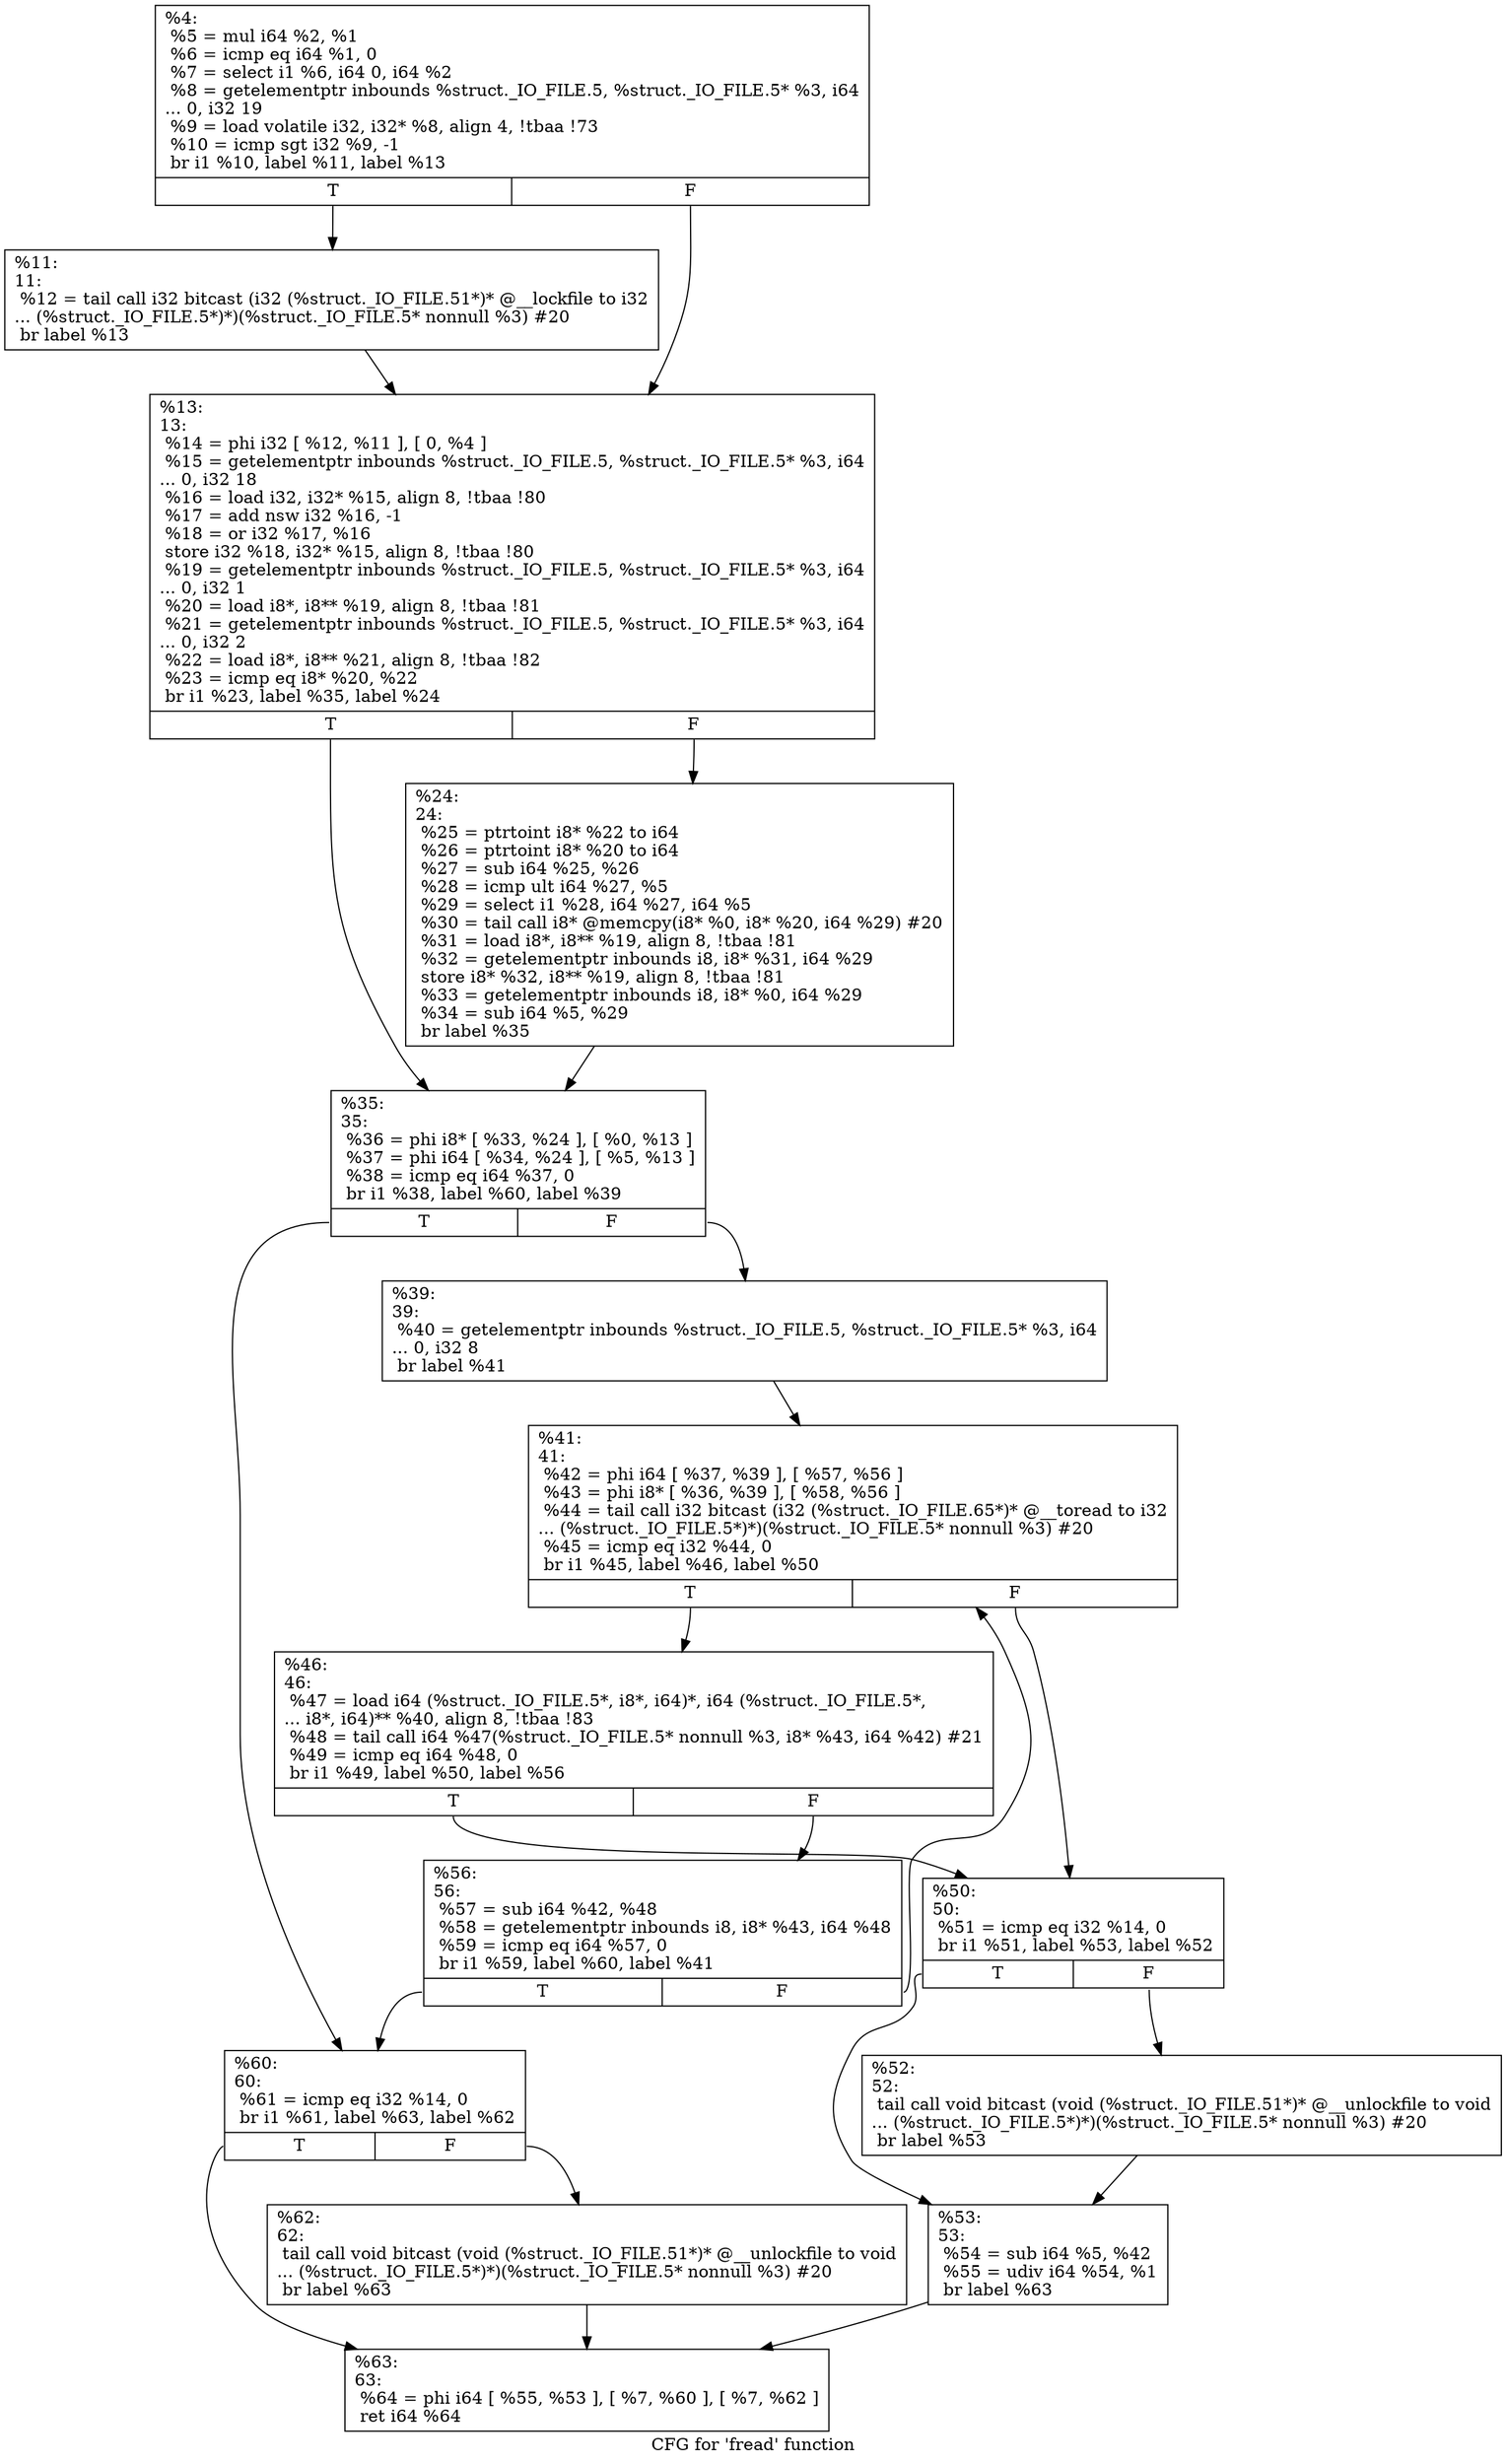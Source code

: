 digraph "CFG for 'fread' function" {
	label="CFG for 'fread' function";

	Node0x226c520 [shape=record,label="{%4:\l  %5 = mul i64 %2, %1\l  %6 = icmp eq i64 %1, 0\l  %7 = select i1 %6, i64 0, i64 %2\l  %8 = getelementptr inbounds %struct._IO_FILE.5, %struct._IO_FILE.5* %3, i64\l... 0, i32 19\l  %9 = load volatile i32, i32* %8, align 4, !tbaa !73\l  %10 = icmp sgt i32 %9, -1\l  br i1 %10, label %11, label %13\l|{<s0>T|<s1>F}}"];
	Node0x226c520:s0 -> Node0x2263ce0;
	Node0x226c520:s1 -> Node0x226e9d0;
	Node0x2263ce0 [shape=record,label="{%11:\l11:                                               \l  %12 = tail call i32 bitcast (i32 (%struct._IO_FILE.51*)* @__lockfile to i32\l... (%struct._IO_FILE.5*)*)(%struct._IO_FILE.5* nonnull %3) #20\l  br label %13\l}"];
	Node0x2263ce0 -> Node0x226e9d0;
	Node0x226e9d0 [shape=record,label="{%13:\l13:                                               \l  %14 = phi i32 [ %12, %11 ], [ 0, %4 ]\l  %15 = getelementptr inbounds %struct._IO_FILE.5, %struct._IO_FILE.5* %3, i64\l... 0, i32 18\l  %16 = load i32, i32* %15, align 8, !tbaa !80\l  %17 = add nsw i32 %16, -1\l  %18 = or i32 %17, %16\l  store i32 %18, i32* %15, align 8, !tbaa !80\l  %19 = getelementptr inbounds %struct._IO_FILE.5, %struct._IO_FILE.5* %3, i64\l... 0, i32 1\l  %20 = load i8*, i8** %19, align 8, !tbaa !81\l  %21 = getelementptr inbounds %struct._IO_FILE.5, %struct._IO_FILE.5* %3, i64\l... 0, i32 2\l  %22 = load i8*, i8** %21, align 8, !tbaa !82\l  %23 = icmp eq i8* %20, %22\l  br i1 %23, label %35, label %24\l|{<s0>T|<s1>F}}"];
	Node0x226e9d0:s0 -> Node0x226ea70;
	Node0x226e9d0:s1 -> Node0x226ea20;
	Node0x226ea20 [shape=record,label="{%24:\l24:                                               \l  %25 = ptrtoint i8* %22 to i64\l  %26 = ptrtoint i8* %20 to i64\l  %27 = sub i64 %25, %26\l  %28 = icmp ult i64 %27, %5\l  %29 = select i1 %28, i64 %27, i64 %5\l  %30 = tail call i8* @memcpy(i8* %0, i8* %20, i64 %29) #20\l  %31 = load i8*, i8** %19, align 8, !tbaa !81\l  %32 = getelementptr inbounds i8, i8* %31, i64 %29\l  store i8* %32, i8** %19, align 8, !tbaa !81\l  %33 = getelementptr inbounds i8, i8* %0, i64 %29\l  %34 = sub i64 %5, %29\l  br label %35\l}"];
	Node0x226ea20 -> Node0x226ea70;
	Node0x226ea70 [shape=record,label="{%35:\l35:                                               \l  %36 = phi i8* [ %33, %24 ], [ %0, %13 ]\l  %37 = phi i64 [ %34, %24 ], [ %5, %13 ]\l  %38 = icmp eq i64 %37, 0\l  br i1 %38, label %60, label %39\l|{<s0>T|<s1>F}}"];
	Node0x226ea70:s0 -> Node0x226ecf0;
	Node0x226ea70:s1 -> Node0x226eac0;
	Node0x226eac0 [shape=record,label="{%39:\l39:                                               \l  %40 = getelementptr inbounds %struct._IO_FILE.5, %struct._IO_FILE.5* %3, i64\l... 0, i32 8\l  br label %41\l}"];
	Node0x226eac0 -> Node0x226eb10;
	Node0x226eb10 [shape=record,label="{%41:\l41:                                               \l  %42 = phi i64 [ %37, %39 ], [ %57, %56 ]\l  %43 = phi i8* [ %36, %39 ], [ %58, %56 ]\l  %44 = tail call i32 bitcast (i32 (%struct._IO_FILE.65*)* @__toread to i32\l... (%struct._IO_FILE.5*)*)(%struct._IO_FILE.5* nonnull %3) #20\l  %45 = icmp eq i32 %44, 0\l  br i1 %45, label %46, label %50\l|{<s0>T|<s1>F}}"];
	Node0x226eb10:s0 -> Node0x226eb60;
	Node0x226eb10:s1 -> Node0x226ebb0;
	Node0x226eb60 [shape=record,label="{%46:\l46:                                               \l  %47 = load i64 (%struct._IO_FILE.5*, i8*, i64)*, i64 (%struct._IO_FILE.5*,\l... i8*, i64)** %40, align 8, !tbaa !83\l  %48 = tail call i64 %47(%struct._IO_FILE.5* nonnull %3, i8* %43, i64 %42) #21\l  %49 = icmp eq i64 %48, 0\l  br i1 %49, label %50, label %56\l|{<s0>T|<s1>F}}"];
	Node0x226eb60:s0 -> Node0x226ebb0;
	Node0x226eb60:s1 -> Node0x226eca0;
	Node0x226ebb0 [shape=record,label="{%50:\l50:                                               \l  %51 = icmp eq i32 %14, 0\l  br i1 %51, label %53, label %52\l|{<s0>T|<s1>F}}"];
	Node0x226ebb0:s0 -> Node0x226ec50;
	Node0x226ebb0:s1 -> Node0x226ec00;
	Node0x226ec00 [shape=record,label="{%52:\l52:                                               \l  tail call void bitcast (void (%struct._IO_FILE.51*)* @__unlockfile to void\l... (%struct._IO_FILE.5*)*)(%struct._IO_FILE.5* nonnull %3) #20\l  br label %53\l}"];
	Node0x226ec00 -> Node0x226ec50;
	Node0x226ec50 [shape=record,label="{%53:\l53:                                               \l  %54 = sub i64 %5, %42\l  %55 = udiv i64 %54, %1\l  br label %63\l}"];
	Node0x226ec50 -> Node0x226ed90;
	Node0x226eca0 [shape=record,label="{%56:\l56:                                               \l  %57 = sub i64 %42, %48\l  %58 = getelementptr inbounds i8, i8* %43, i64 %48\l  %59 = icmp eq i64 %57, 0\l  br i1 %59, label %60, label %41\l|{<s0>T|<s1>F}}"];
	Node0x226eca0:s0 -> Node0x226ecf0;
	Node0x226eca0:s1 -> Node0x226eb10;
	Node0x226ecf0 [shape=record,label="{%60:\l60:                                               \l  %61 = icmp eq i32 %14, 0\l  br i1 %61, label %63, label %62\l|{<s0>T|<s1>F}}"];
	Node0x226ecf0:s0 -> Node0x226ed90;
	Node0x226ecf0:s1 -> Node0x226ed40;
	Node0x226ed40 [shape=record,label="{%62:\l62:                                               \l  tail call void bitcast (void (%struct._IO_FILE.51*)* @__unlockfile to void\l... (%struct._IO_FILE.5*)*)(%struct._IO_FILE.5* nonnull %3) #20\l  br label %63\l}"];
	Node0x226ed40 -> Node0x226ed90;
	Node0x226ed90 [shape=record,label="{%63:\l63:                                               \l  %64 = phi i64 [ %55, %53 ], [ %7, %60 ], [ %7, %62 ]\l  ret i64 %64\l}"];
}

